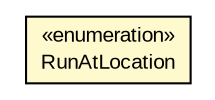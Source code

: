 #!/usr/local/bin/dot
#
# Class diagram 
# Generated by UMLGraph version R5_6-24-gf6e263 (http://www.umlgraph.org/)
#

digraph G {
	edge [fontname="arial",fontsize=10,labelfontname="arial",labelfontsize=10];
	node [fontname="arial",fontsize=10,shape=plaintext];
	nodesep=0.25;
	ranksep=0.5;
	// org.miloss.fgsms.services.interfaces.policyconfiguration.RunAtLocation
	c978657 [label=<<table title="org.miloss.fgsms.services.interfaces.policyconfiguration.RunAtLocation" border="0" cellborder="1" cellspacing="0" cellpadding="2" port="p" bgcolor="lemonChiffon" href="./RunAtLocation.html">
		<tr><td><table border="0" cellspacing="0" cellpadding="1">
<tr><td align="center" balign="center"> &#171;enumeration&#187; </td></tr>
<tr><td align="center" balign="center"> RunAtLocation </td></tr>
		</table></td></tr>
		</table>>, URL="./RunAtLocation.html", fontname="arial", fontcolor="black", fontsize=10.0];
}

